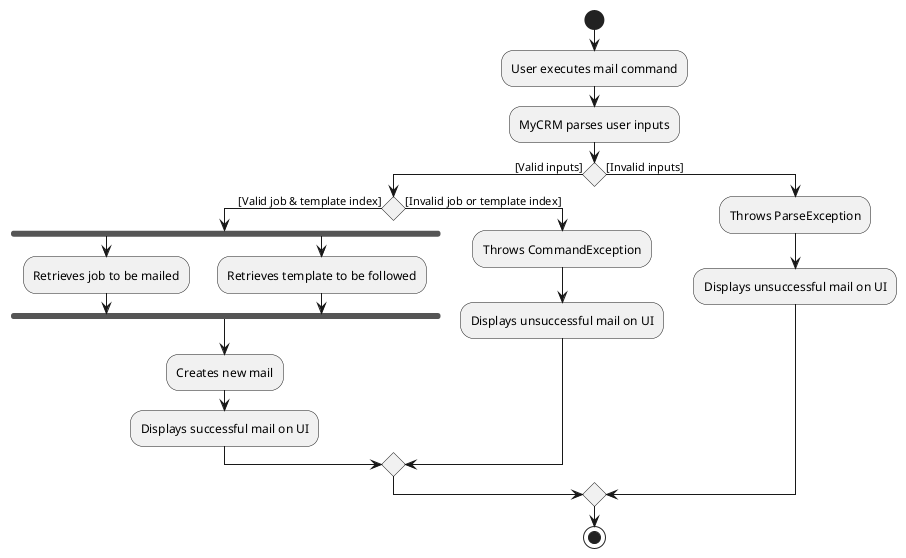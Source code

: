 @startuml
start
:User executes mail command;
:MyCRM parses user inputs;
if () then ([Valid inputs])
    if () then ([Valid job & template index])
        fork
            :Retrieves job to be mailed;
        fork again
            :Retrieves template to be followed;
        end fork
        :Creates new mail;
        :Displays successful mail on UI;
    else ([Invalid job or template index])
        :Throws CommandException;
        :Displays unsuccessful mail on UI;
    endif
else ([Invalid inputs])
    :Throws ParseException;
    :Displays unsuccessful mail on UI;
endif
stop

@enduml
